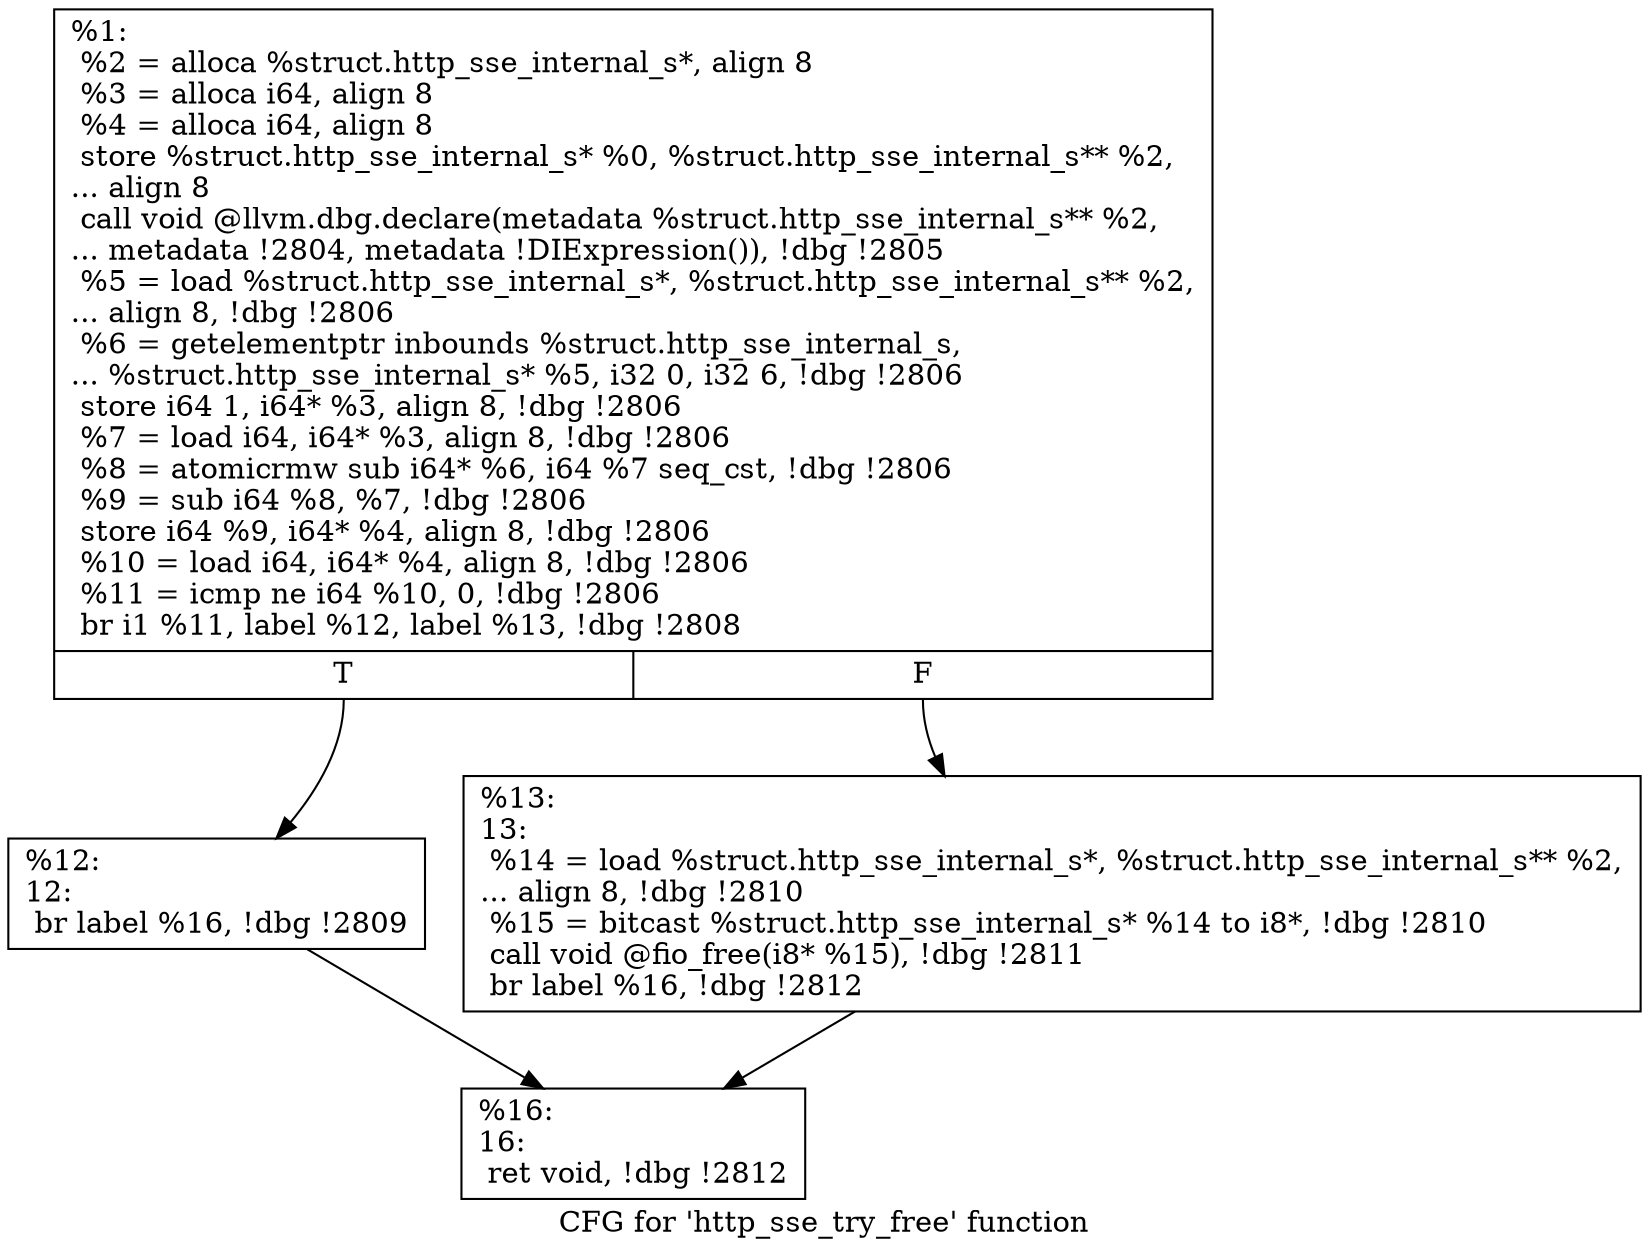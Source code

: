 digraph "CFG for 'http_sse_try_free' function" {
	label="CFG for 'http_sse_try_free' function";

	Node0x5568521a6980 [shape=record,label="{%1:\l  %2 = alloca %struct.http_sse_internal_s*, align 8\l  %3 = alloca i64, align 8\l  %4 = alloca i64, align 8\l  store %struct.http_sse_internal_s* %0, %struct.http_sse_internal_s** %2,\l... align 8\l  call void @llvm.dbg.declare(metadata %struct.http_sse_internal_s** %2,\l... metadata !2804, metadata !DIExpression()), !dbg !2805\l  %5 = load %struct.http_sse_internal_s*, %struct.http_sse_internal_s** %2,\l... align 8, !dbg !2806\l  %6 = getelementptr inbounds %struct.http_sse_internal_s,\l... %struct.http_sse_internal_s* %5, i32 0, i32 6, !dbg !2806\l  store i64 1, i64* %3, align 8, !dbg !2806\l  %7 = load i64, i64* %3, align 8, !dbg !2806\l  %8 = atomicrmw sub i64* %6, i64 %7 seq_cst, !dbg !2806\l  %9 = sub i64 %8, %7, !dbg !2806\l  store i64 %9, i64* %4, align 8, !dbg !2806\l  %10 = load i64, i64* %4, align 8, !dbg !2806\l  %11 = icmp ne i64 %10, 0, !dbg !2806\l  br i1 %11, label %12, label %13, !dbg !2808\l|{<s0>T|<s1>F}}"];
	Node0x5568521a6980:s0 -> Node0x5568521a70b0;
	Node0x5568521a6980:s1 -> Node0x5568521a7100;
	Node0x5568521a70b0 [shape=record,label="{%12:\l12:                                               \l  br label %16, !dbg !2809\l}"];
	Node0x5568521a70b0 -> Node0x5568521a7150;
	Node0x5568521a7100 [shape=record,label="{%13:\l13:                                               \l  %14 = load %struct.http_sse_internal_s*, %struct.http_sse_internal_s** %2,\l... align 8, !dbg !2810\l  %15 = bitcast %struct.http_sse_internal_s* %14 to i8*, !dbg !2810\l  call void @fio_free(i8* %15), !dbg !2811\l  br label %16, !dbg !2812\l}"];
	Node0x5568521a7100 -> Node0x5568521a7150;
	Node0x5568521a7150 [shape=record,label="{%16:\l16:                                               \l  ret void, !dbg !2812\l}"];
}
